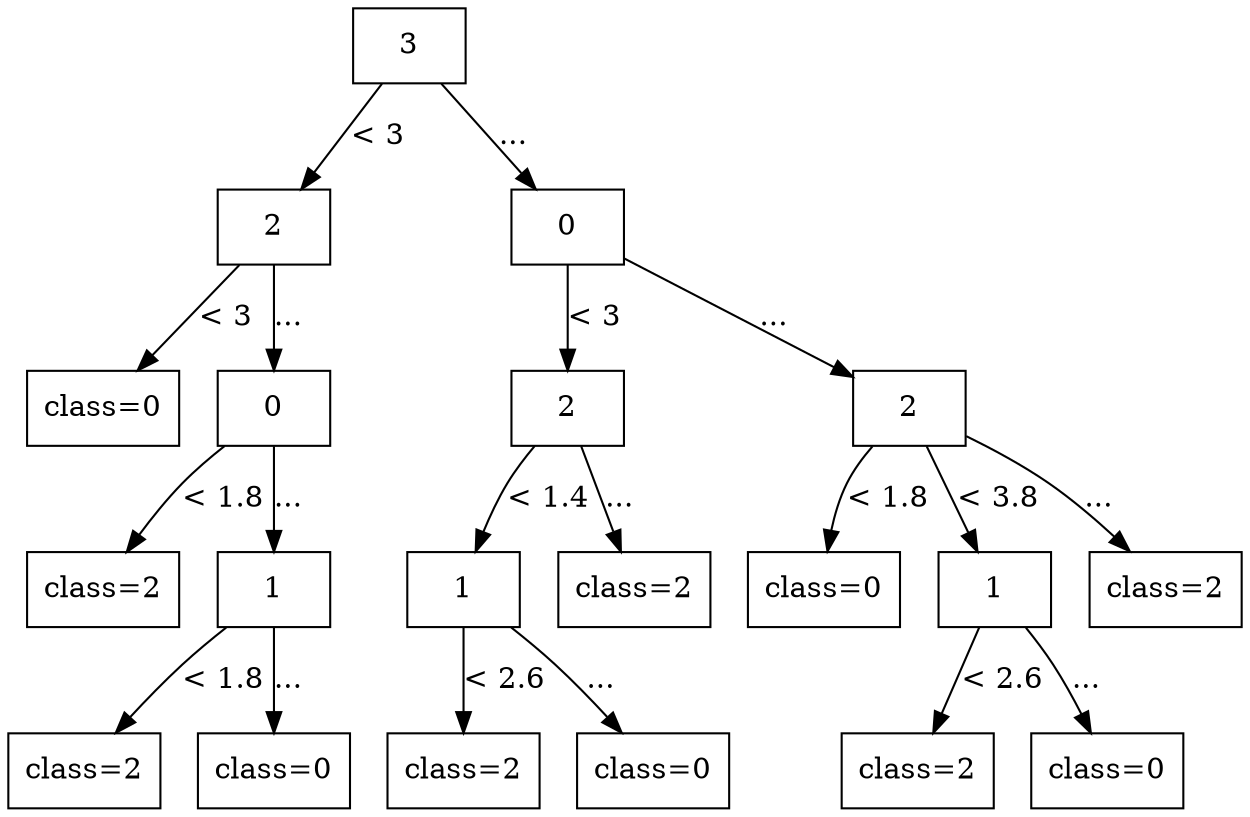 digraph G {
node [shape=box];

0 [label="3"];

1 [label="2"];
8 [label="0"];

0 -> 1 [label="< 3"];
0 -> 8 [label="..."];

2 [label="class=0"];
3 [label="0"];
9 [label="2"];
14 [label="2"];

1 -> 2 [label="< 3"];
1 -> 3 [label="..."];
8 -> 9 [label="< 3"];
8 -> 14 [label="..."];

4 [label="class=2"];
5 [label="1"];
10 [label="1"];
13 [label="class=2"];
15 [label="class=0"];
16 [label="1"];
19 [label="class=2"];

3 -> 4 [label="< 1.8"];
3 -> 5 [label="..."];
9 -> 10 [label="< 1.4"];
9 -> 13 [label="..."];
14 -> 15 [label="< 1.8"];
14 -> 16 [label="< 3.8"];
14 -> 19 [label="..."];

6 [label="class=2"];
7 [label="class=0"];
11 [label="class=2"];
12 [label="class=0"];
17 [label="class=2"];
18 [label="class=0"];

5 -> 6 [label="< 1.8"];
5 -> 7 [label="..."];
10 -> 11 [label="< 2.6"];
10 -> 12 [label="..."];
16 -> 17 [label="< 2.6"];
16 -> 18 [label="..."];

}